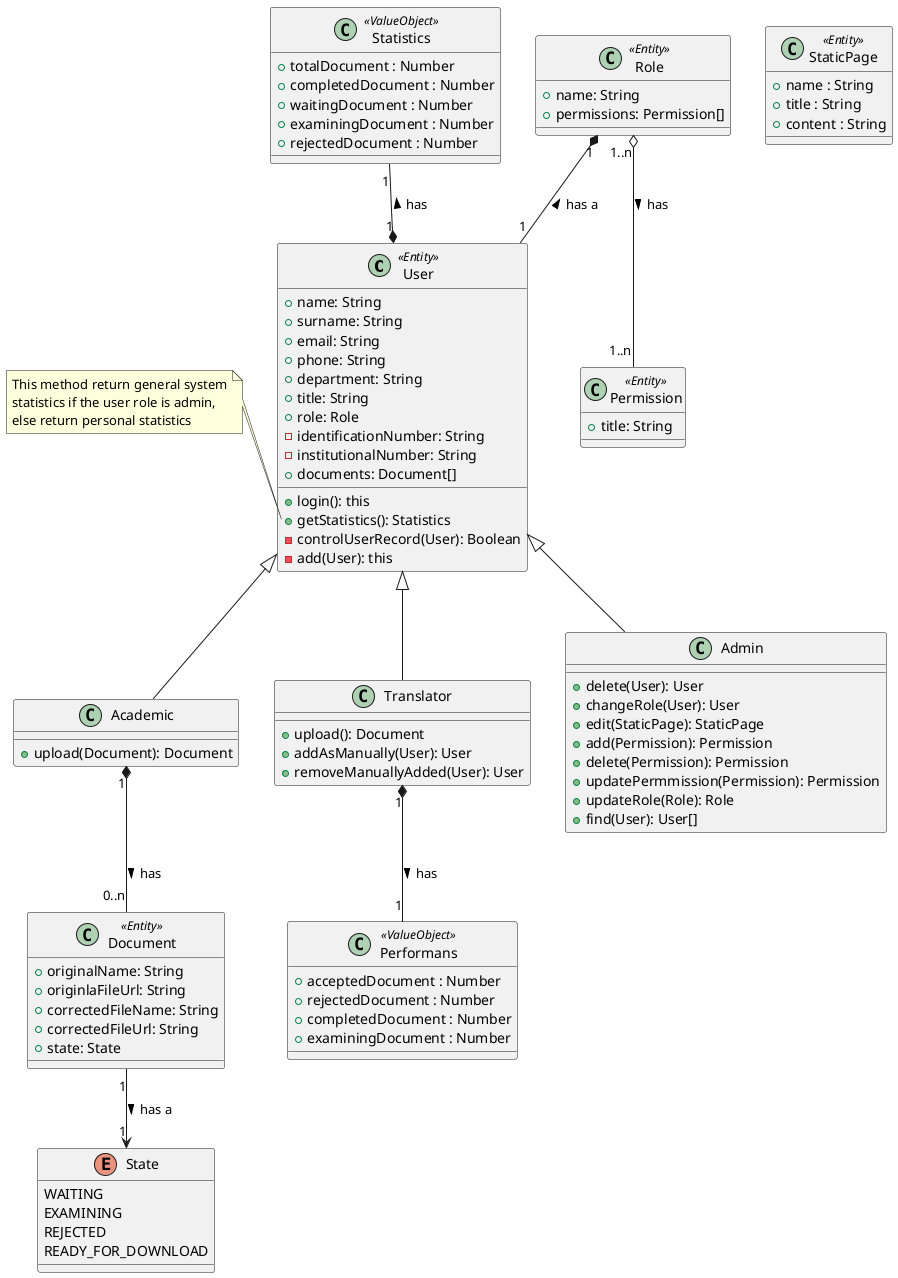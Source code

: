 @startuml ATCS

class User <<Entity>> {
  + name: String
  + surname: String
  + email: String
  + phone: String
  + department: String
  + title: String
  + role: Role
  - identificationNumber: String
  - institutionalNumber: String
  + documents: Document[]
  + login(): this
  + getStatistics(): Statistics
  - controlUserRecord(User): Boolean
  - add(User): this
}
note left of User::getStatistics
This method return general system
statistics if the user role is admin,
else return personal statistics
end note


class Academic {
  + upload(Document): Document
}

class Translator {
  + upload(): Document
  + addAsManually(User): User
  + removeManuallyAdded(User): User
}

class Admin {
  + delete(User): User
  + changeRole(User): User
  + edit(StaticPage): StaticPage
  + add(Permission): Permission
  + delete(Permission): Permission
  + updatePermmission(Permission): Permission
  + updateRole(Role): Role
  + find(User): User[]
}

class Statistics <<ValueObject>> {
  + totalDocument : Number
  + completedDocument : Number
  + waitingDocument : Number
  + examiningDocument : Number
  + rejectedDocument : Number
}

class Performans <<ValueObject>> {
  + acceptedDocument : Number
  + rejectedDocument : Number
  + completedDocument : Number
  + examiningDocument : Number
}

class StaticPage <<Entity>> {
  + name : String
  + title : String
  + content : String
}

class Document <<Entity>> {
  + originalName: String
  + originlaFileUrl: String
  + correctedFileName: String
  + correctedFileUrl: String
  + state: State
}

class Role <<Entity>> {
  + name: String
  + permissions: Permission[]
}

class Permission <<Entity>> {
  + title: String
}

enum State {
  WAITING
  EXAMINING
  REJECTED
  READY_FOR_DOWNLOAD
}


Academic -up-|> User
Translator -up-|> User
Admin -up-|> User
Academic "1" *-- "0..n" Document : has >
Document "1" --> "1" State : has a >
Role "1" *-- "1" User : has a <
Role "1..n" o-- "1..n" Permission : has >
User "1" *-up- "1" Statistics : has >
Translator "1" *-- "1" Performans : has >


@enduml
